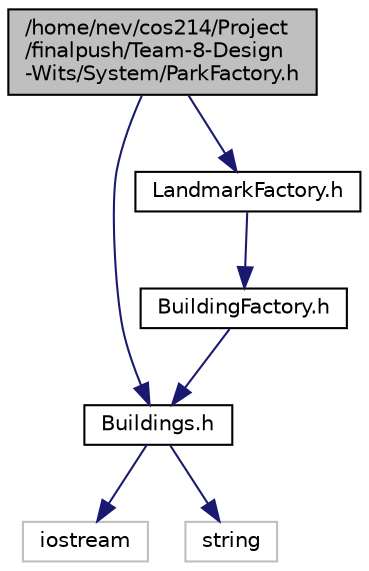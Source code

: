 digraph "/home/nev/cos214/Project/finalpush/Team-8-Design-Wits/System/ParkFactory.h"
{
 // LATEX_PDF_SIZE
  edge [fontname="Helvetica",fontsize="10",labelfontname="Helvetica",labelfontsize="10"];
  node [fontname="Helvetica",fontsize="10",shape=record];
  Node1 [label="/home/nev/cos214/Project\l/finalpush/Team-8-Design\l-Wits/System/ParkFactory.h",height=0.2,width=0.4,color="black", fillcolor="grey75", style="filled", fontcolor="black",tooltip="Defines the ParkFactory class interface."];
  Node1 -> Node2 [color="midnightblue",fontsize="10",style="solid"];
  Node2 [label="Buildings.h",height=0.2,width=0.4,color="black", fillcolor="white", style="filled",URL="$Buildings_8h.html",tooltip="Header file containing the Buildings abstract base class definition."];
  Node2 -> Node3 [color="midnightblue",fontsize="10",style="solid"];
  Node3 [label="iostream",height=0.2,width=0.4,color="grey75", fillcolor="white", style="filled",tooltip=" "];
  Node2 -> Node4 [color="midnightblue",fontsize="10",style="solid"];
  Node4 [label="string",height=0.2,width=0.4,color="grey75", fillcolor="white", style="filled",tooltip=" "];
  Node1 -> Node5 [color="midnightblue",fontsize="10",style="solid"];
  Node5 [label="LandmarkFactory.h",height=0.2,width=0.4,color="black", fillcolor="white", style="filled",URL="$LandmarkFactory_8h.html",tooltip="Defines the LandmarkFactory class interface."];
  Node5 -> Node6 [color="midnightblue",fontsize="10",style="solid"];
  Node6 [label="BuildingFactory.h",height=0.2,width=0.4,color="black", fillcolor="white", style="filled",URL="$BuildingFactory_8h.html",tooltip="Defines the BuildingFactory class interface."];
  Node6 -> Node2 [color="midnightblue",fontsize="10",style="solid"];
}
